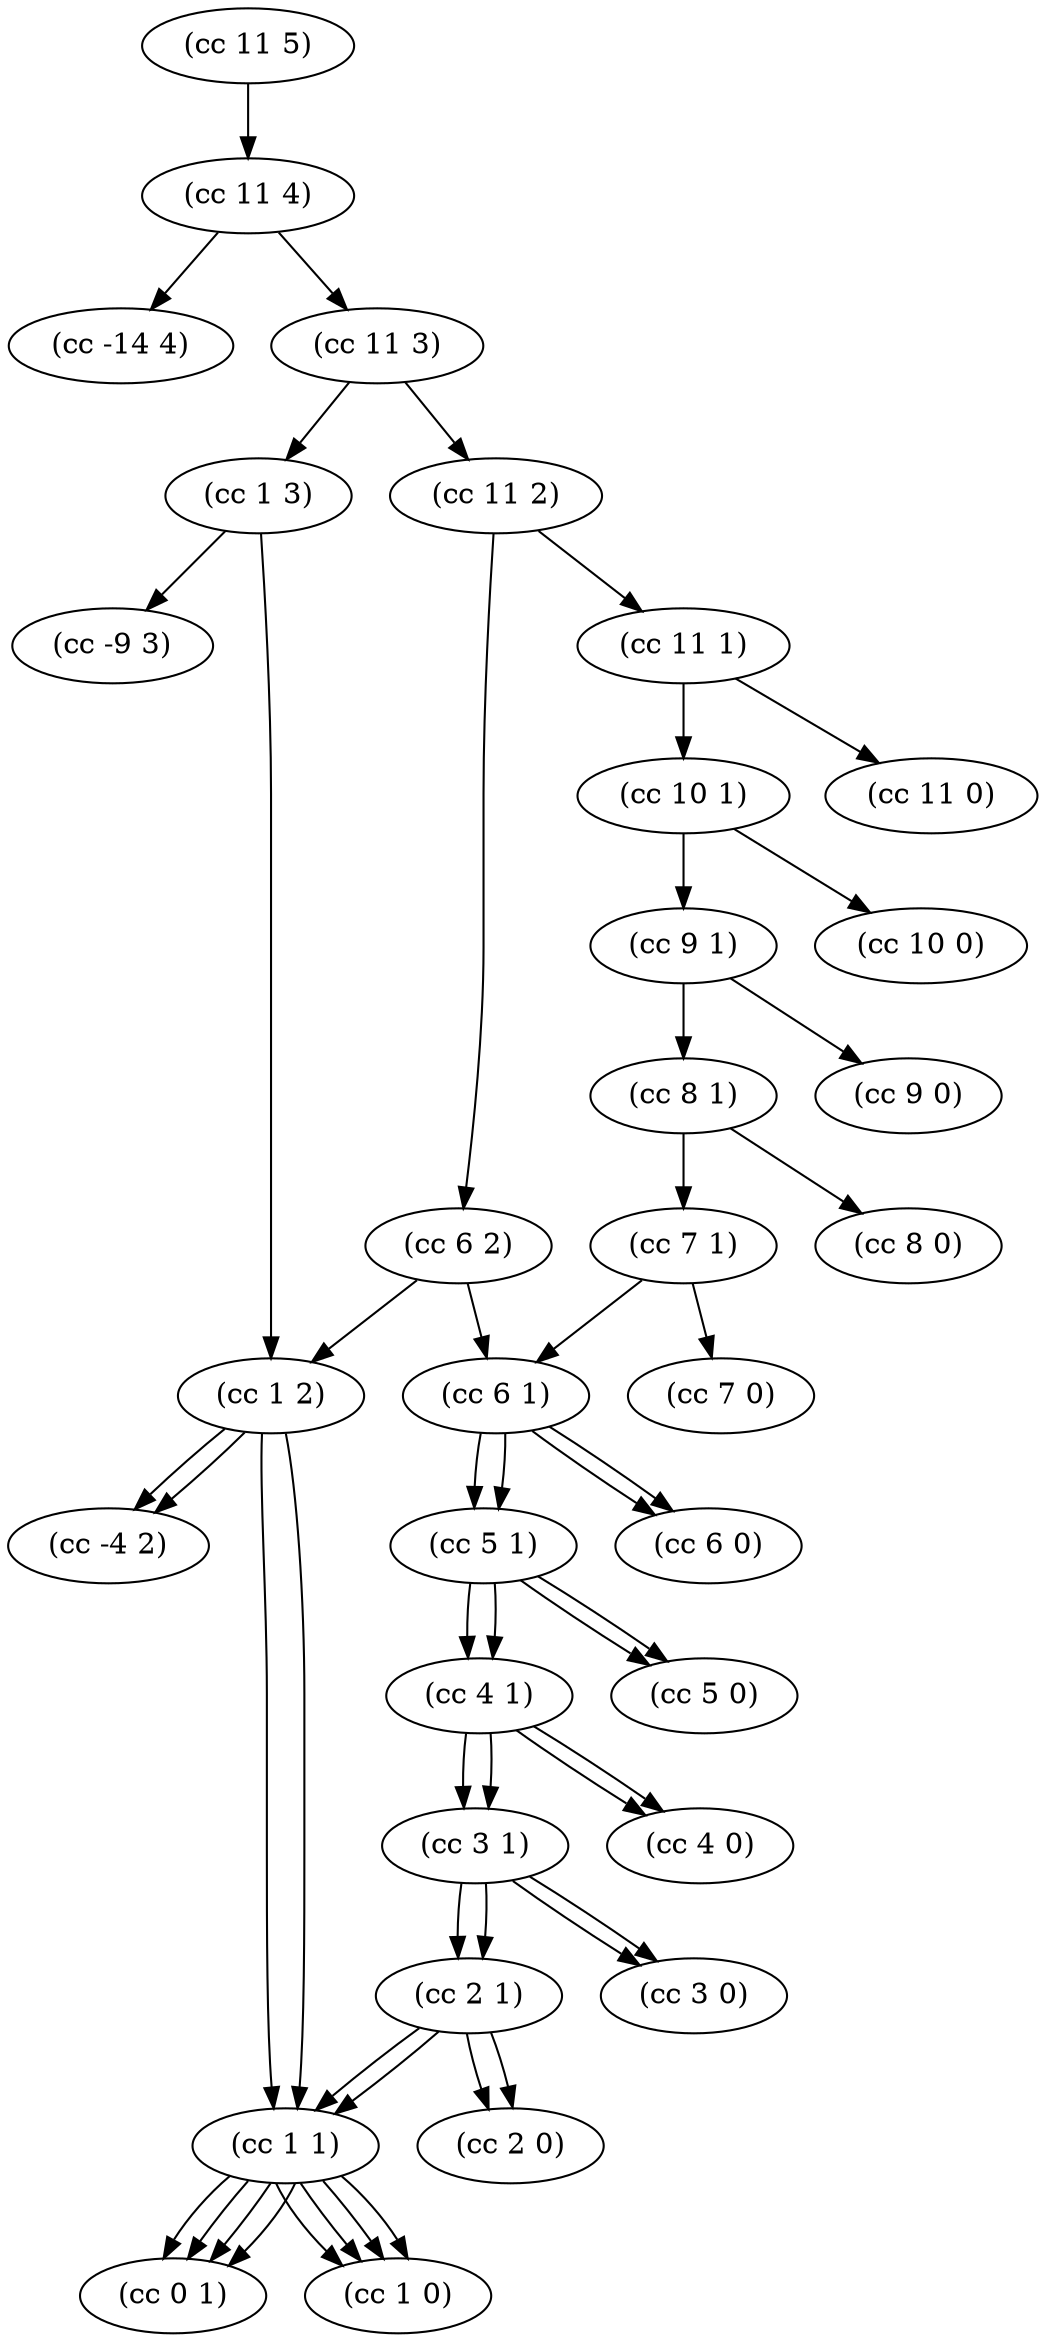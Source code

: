 digraph countchangegraph {
"(cc 11 5)" -> "(cc 11 4)"
"(cc 11 4)" -> "(cc -14 4)"
"(cc 11 4)" -> "(cc 11 3)"
"(cc 11 3)" -> "(cc 1 3)"
"(cc 1 3)" -> "(cc -9 3)"
"(cc 1 3)" -> "(cc 1 2)"
"(cc 1 2)" -> "(cc -4 2)"
"(cc 1 2)" -> "(cc 1 1)"
"(cc 1 1)" -> "(cc 0 1)"
"(cc 1 1)" -> "(cc 1 0)"
"(cc 11 3)" -> "(cc 11 2)"
"(cc 11 2)" -> "(cc 6 2)"
"(cc 6 2)" -> "(cc 1 2)"
"(cc 1 2)" -> "(cc -4 2)"
"(cc 1 2)" -> "(cc 1 1)"
"(cc 1 1)" -> "(cc 0 1)"
"(cc 1 1)" -> "(cc 1 0)"
"(cc 6 2)" -> "(cc 6 1)"
"(cc 6 1)" -> "(cc 5 1)"
"(cc 5 1)" -> "(cc 4 1)"
"(cc 4 1)" -> "(cc 3 1)"
"(cc 3 1)" -> "(cc 2 1)"
"(cc 2 1)" -> "(cc 1 1)"
"(cc 1 1)" -> "(cc 0 1)"
"(cc 1 1)" -> "(cc 1 0)"
"(cc 2 1)" -> "(cc 2 0)"
"(cc 3 1)" -> "(cc 3 0)"
"(cc 4 1)" -> "(cc 4 0)"
"(cc 5 1)" -> "(cc 5 0)"
"(cc 6 1)" -> "(cc 6 0)"
"(cc 11 2)" -> "(cc 11 1)"
"(cc 11 1)" -> "(cc 10 1)"
"(cc 10 1)" -> "(cc 9 1)"
"(cc 9 1)" -> "(cc 8 1)"
"(cc 8 1)" -> "(cc 7 1)"
"(cc 7 1)" -> "(cc 6 1)"
"(cc 6 1)" -> "(cc 5 1)"
"(cc 5 1)" -> "(cc 4 1)"
"(cc 4 1)" -> "(cc 3 1)"
"(cc 3 1)" -> "(cc 2 1)"
"(cc 2 1)" -> "(cc 1 1)"
"(cc 1 1)" -> "(cc 0 1)"
"(cc 1 1)" -> "(cc 1 0)"
"(cc 2 1)" -> "(cc 2 0)"
"(cc 3 1)" -> "(cc 3 0)"
"(cc 4 1)" -> "(cc 4 0)"
"(cc 5 1)" -> "(cc 5 0)"
"(cc 6 1)" -> "(cc 6 0)"
"(cc 7 1)" -> "(cc 7 0)"
"(cc 8 1)" -> "(cc 8 0)"
"(cc 9 1)" -> "(cc 9 0)"
"(cc 10 1)" -> "(cc 10 0)"
"(cc 11 1)" -> "(cc 11 0)"
}